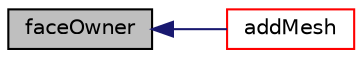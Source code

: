 digraph "faceOwner"
{
  bgcolor="transparent";
  edge [fontname="Helvetica",fontsize="10",labelfontname="Helvetica",labelfontsize="10"];
  node [fontname="Helvetica",fontsize="10",shape=record];
  rankdir="LR";
  Node1 [label="faceOwner",height=0.2,width=0.4,color="black", fillcolor="grey75", style="filled", fontcolor="black"];
  Node1 -> Node2 [dir="back",color="midnightblue",fontsize="10",style="solid",fontname="Helvetica"];
  Node2 [label="addMesh",height=0.2,width=0.4,color="red",URL="$a01944.html#a1f97630a2e6369203b99c1d1d1c3cff3",tooltip="Add all points/faces/cells of mesh. Additional offset for patch. "];
}
